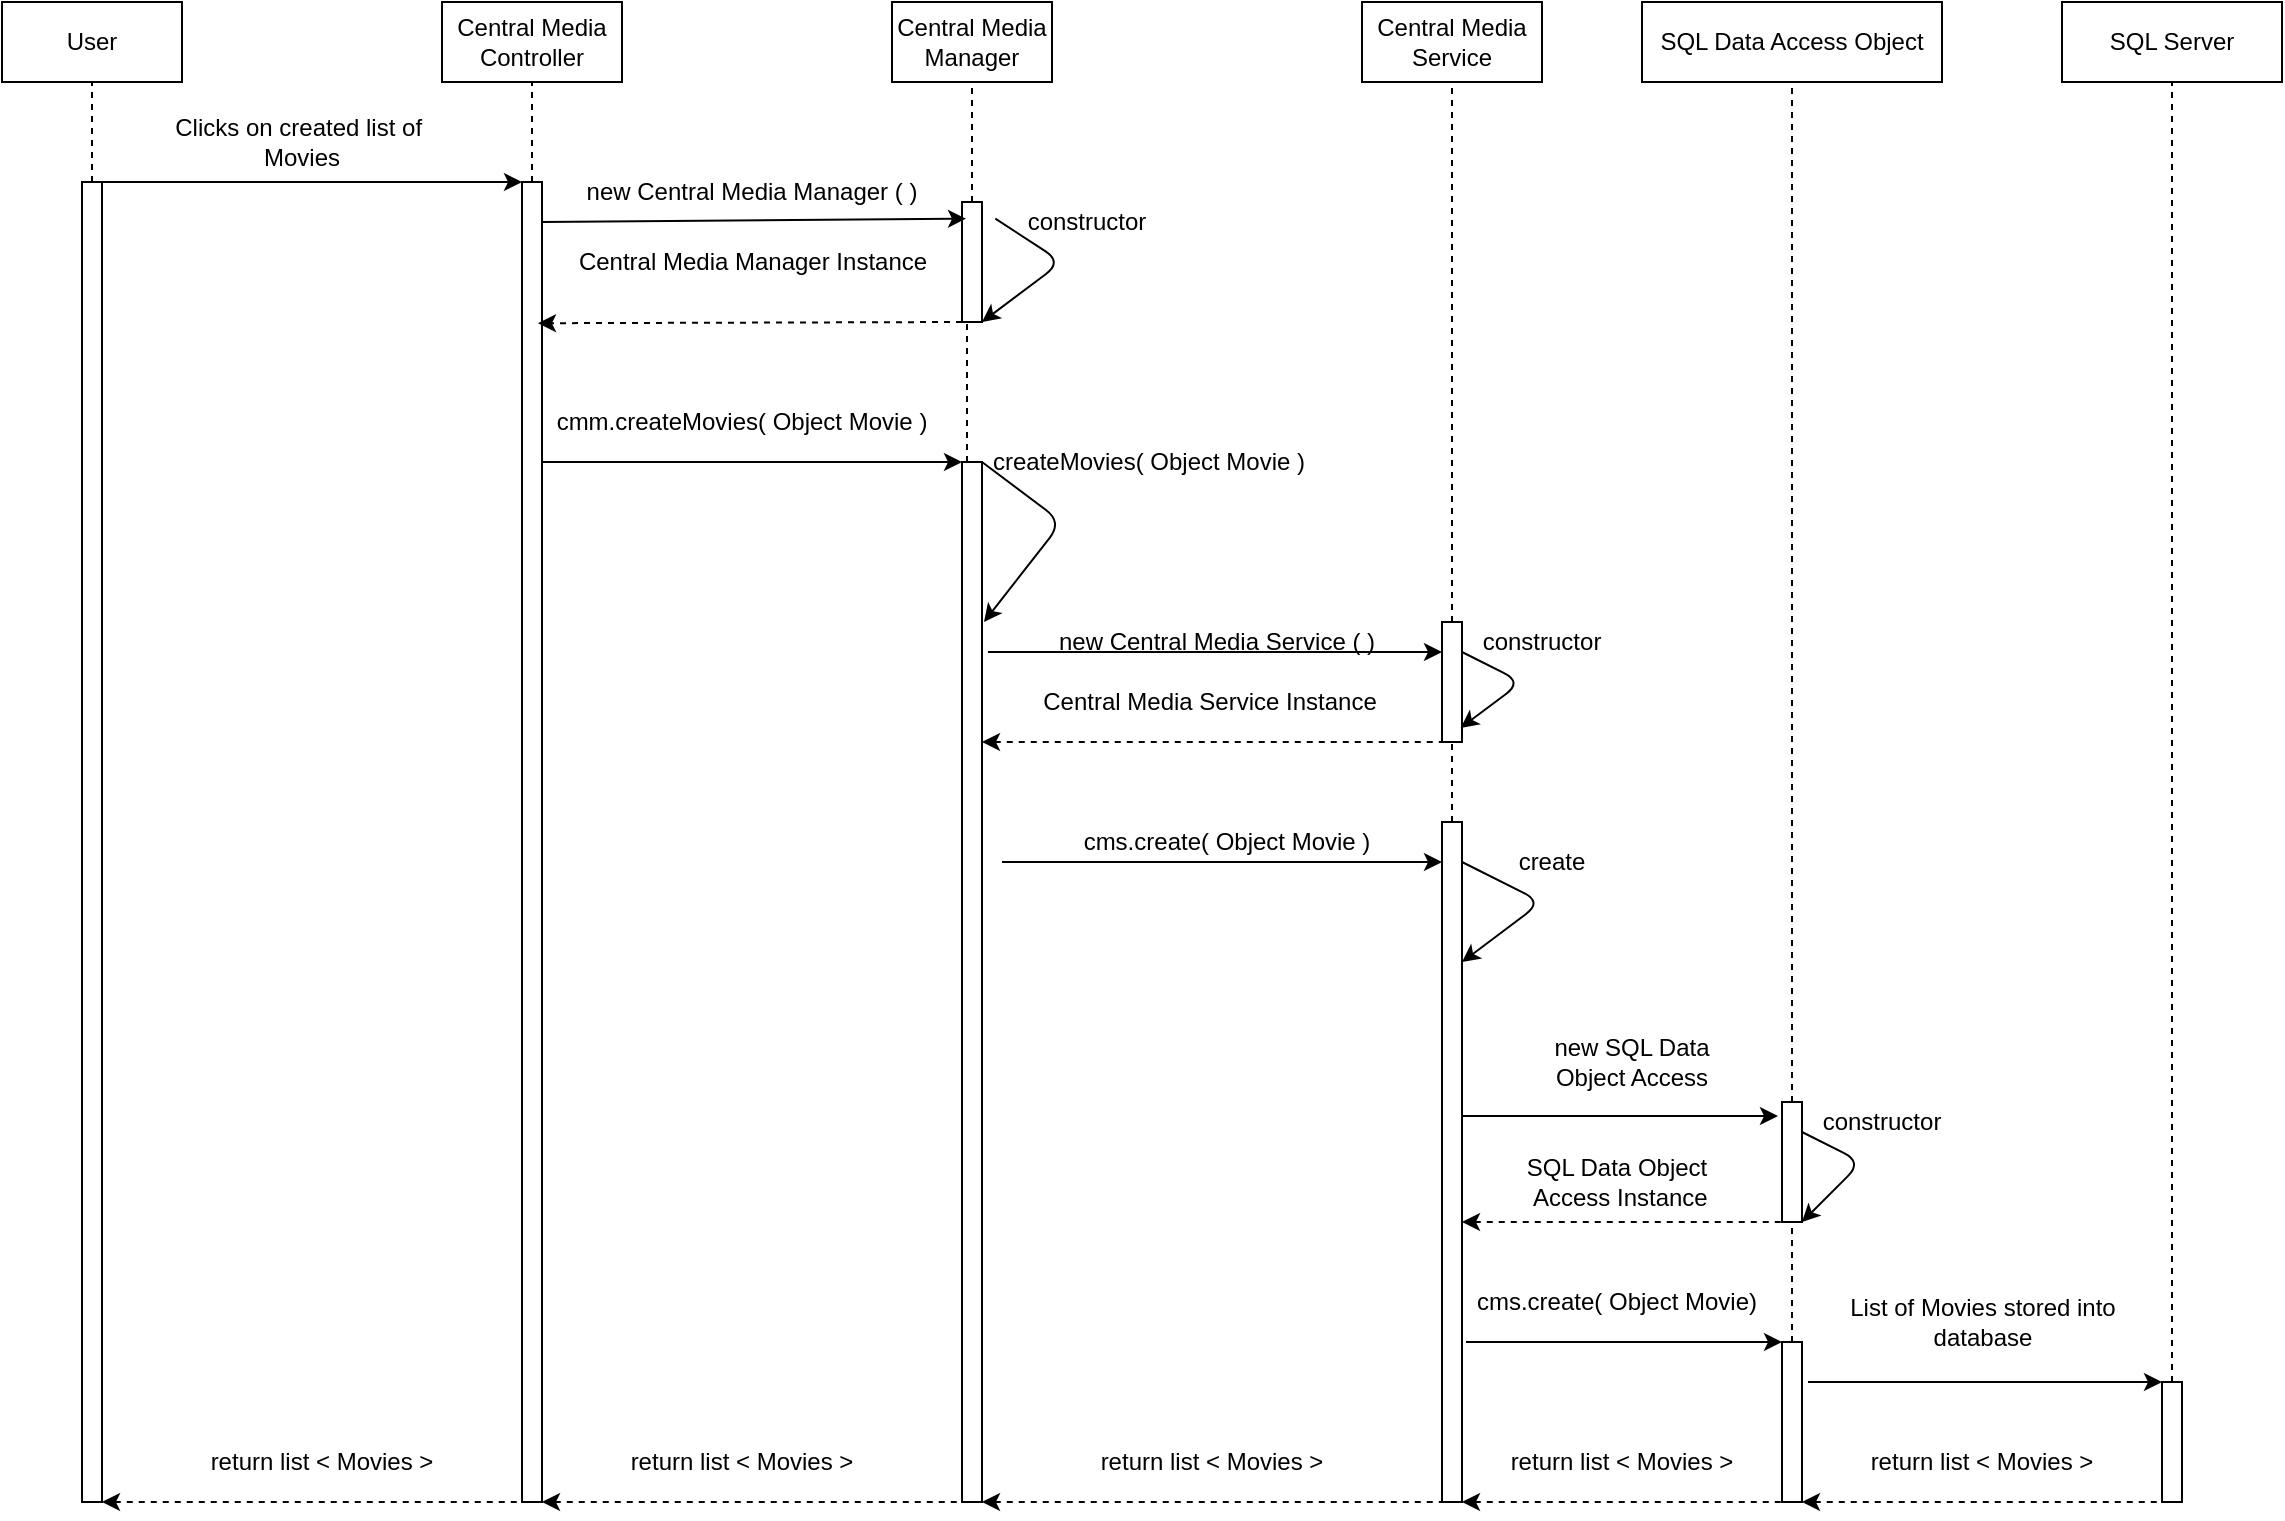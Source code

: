<mxfile version="15.8.8" type="device"><diagram id="-1ZaKWk875cclVX9TTiz" name="Page-1"><mxGraphModel dx="2287" dy="979" grid="1" gridSize="10" guides="1" tooltips="1" connect="1" arrows="1" fold="1" page="1" pageScale="1" pageWidth="850" pageHeight="1100" math="0" shadow="0"><root><mxCell id="0"/><mxCell id="1" parent="0"/><mxCell id="DrBKlxkKBYY-602voO_Q-16" value="Central Media&lt;br&gt;Controller" style="rounded=0;whiteSpace=wrap;html=1;" parent="1" vertex="1"><mxGeometry x="60" y="50" width="90" height="40" as="geometry"/></mxCell><mxCell id="DrBKlxkKBYY-602voO_Q-18" value="" style="rounded=0;whiteSpace=wrap;html=1;" parent="1" vertex="1"><mxGeometry x="100" y="140" width="10" height="660" as="geometry"/></mxCell><mxCell id="DrBKlxkKBYY-602voO_Q-20" value="" style="endArrow=classic;html=1;entryX=0;entryY=0;entryDx=0;entryDy=0;exitX=1;exitY=0;exitDx=0;exitDy=0;" parent="1" target="DrBKlxkKBYY-602voO_Q-18" edge="1" source="goBPaEHw2mUOWOZFY7Rc-4"><mxGeometry width="50" height="50" relative="1" as="geometry"><mxPoint x="-40" y="140" as="sourcePoint"/><mxPoint x="70" y="120" as="targetPoint"/></mxGeometry></mxCell><mxCell id="DrBKlxkKBYY-602voO_Q-21" value="Clicks on created list of&amp;nbsp; &lt;br&gt;Movies" style="text;html=1;strokeColor=none;fillColor=none;align=center;verticalAlign=middle;whiteSpace=wrap;rounded=0;" parent="1" vertex="1"><mxGeometry x="-100" y="90" width="180" height="60" as="geometry"/></mxCell><mxCell id="DrBKlxkKBYY-602voO_Q-22" value="" style="endArrow=none;dashed=1;html=1;entryX=0.5;entryY=1;entryDx=0;entryDy=0;" parent="1" target="DrBKlxkKBYY-602voO_Q-16" edge="1"><mxGeometry width="50" height="50" relative="1" as="geometry"><mxPoint x="105" y="140" as="sourcePoint"/><mxPoint x="150" y="90" as="targetPoint"/></mxGeometry></mxCell><mxCell id="DrBKlxkKBYY-602voO_Q-23" value="Central Media&lt;br&gt;Manager" style="rounded=0;whiteSpace=wrap;html=1;" parent="1" vertex="1"><mxGeometry x="285" y="50" width="80" height="40" as="geometry"/></mxCell><mxCell id="DrBKlxkKBYY-602voO_Q-24" value="" style="rounded=0;whiteSpace=wrap;html=1;" parent="1" vertex="1"><mxGeometry x="210" y="120" height="60" as="geometry"/></mxCell><mxCell id="DrBKlxkKBYY-602voO_Q-25" value="" style="rounded=0;whiteSpace=wrap;html=1;" parent="1" vertex="1"><mxGeometry x="320" y="150" width="10" height="60" as="geometry"/></mxCell><mxCell id="DrBKlxkKBYY-602voO_Q-45" value="" style="endArrow=classic;html=1;entryX=0.2;entryY=0.139;entryDx=0;entryDy=0;entryPerimeter=0;" parent="1" target="DrBKlxkKBYY-602voO_Q-25" edge="1"><mxGeometry width="50" height="50" relative="1" as="geometry"><mxPoint x="110" y="160" as="sourcePoint"/><mxPoint x="240" y="160" as="targetPoint"/></mxGeometry></mxCell><mxCell id="DrBKlxkKBYY-602voO_Q-46" value="new Central Media Manager ( )" style="text;html=1;strokeColor=none;fillColor=none;align=center;verticalAlign=middle;whiteSpace=wrap;rounded=0;" parent="1" vertex="1"><mxGeometry x="120" y="130" width="190" height="30" as="geometry"/></mxCell><mxCell id="DrBKlxkKBYY-602voO_Q-47" value="" style="endArrow=none;dashed=1;html=1;entryX=0.5;entryY=1;entryDx=0;entryDy=0;" parent="1" target="DrBKlxkKBYY-602voO_Q-23" edge="1"><mxGeometry width="50" height="50" relative="1" as="geometry"><mxPoint x="325" y="150" as="sourcePoint"/><mxPoint x="370" y="120" as="targetPoint"/></mxGeometry></mxCell><mxCell id="DrBKlxkKBYY-602voO_Q-48" value="" style="endArrow=classic;html=1;exitX=1.667;exitY=0.139;exitDx=0;exitDy=0;exitPerimeter=0;entryX=1;entryY=1;entryDx=0;entryDy=0;" parent="1" source="DrBKlxkKBYY-602voO_Q-25" target="DrBKlxkKBYY-602voO_Q-25" edge="1"><mxGeometry width="50" height="50" relative="1" as="geometry"><mxPoint x="370" y="200" as="sourcePoint"/><mxPoint x="410" y="190" as="targetPoint"/><Array as="points"><mxPoint x="370" y="180"/></Array></mxGeometry></mxCell><mxCell id="DrBKlxkKBYY-602voO_Q-49" value="constructor" style="text;html=1;strokeColor=none;fillColor=none;align=center;verticalAlign=middle;whiteSpace=wrap;rounded=0;" parent="1" vertex="1"><mxGeometry x="350" y="150" width="65" height="20" as="geometry"/></mxCell><mxCell id="DrBKlxkKBYY-602voO_Q-51" value="" style="endArrow=classic;html=1;exitX=0;exitY=1;exitDx=0;exitDy=0;dashed=1;startArrow=none;startFill=0;endFill=1;entryX=0.8;entryY=0.107;entryDx=0;entryDy=0;entryPerimeter=0;" parent="1" source="DrBKlxkKBYY-602voO_Q-25" target="DrBKlxkKBYY-602voO_Q-18" edge="1"><mxGeometry width="50" height="50" relative="1" as="geometry"><mxPoint x="190" y="250" as="sourcePoint"/><mxPoint x="120" y="208" as="targetPoint"/></mxGeometry></mxCell><mxCell id="DrBKlxkKBYY-602voO_Q-52" value="Central Media Manager Instance" style="text;html=1;strokeColor=none;fillColor=none;align=center;verticalAlign=middle;whiteSpace=wrap;rounded=0;" parent="1" vertex="1"><mxGeometry x="117.5" y="170" width="195" height="20" as="geometry"/></mxCell><mxCell id="DrBKlxkKBYY-602voO_Q-53" value="" style="endArrow=none;dashed=1;html=1;entryX=0.25;entryY=1;entryDx=0;entryDy=0;exitX=0.25;exitY=0;exitDx=0;exitDy=0;" parent="1" source="DrBKlxkKBYY-602voO_Q-55" target="DrBKlxkKBYY-602voO_Q-25" edge="1"><mxGeometry width="50" height="50" relative="1" as="geometry"><mxPoint x="323" y="260" as="sourcePoint"/><mxPoint x="350" y="270" as="targetPoint"/></mxGeometry></mxCell><mxCell id="DrBKlxkKBYY-602voO_Q-55" value="" style="rounded=0;whiteSpace=wrap;html=1;" parent="1" vertex="1"><mxGeometry x="320" y="280" width="10" height="520" as="geometry"/></mxCell><mxCell id="DrBKlxkKBYY-602voO_Q-56" value="" style="endArrow=classic;html=1;entryX=0;entryY=0;entryDx=0;entryDy=0;" parent="1" target="DrBKlxkKBYY-602voO_Q-55" edge="1"><mxGeometry width="50" height="50" relative="1" as="geometry"><mxPoint x="110" y="280" as="sourcePoint"/><mxPoint x="300" y="280" as="targetPoint"/></mxGeometry></mxCell><mxCell id="DrBKlxkKBYY-602voO_Q-58" value="cmm.createMovies( Object Movie )" style="text;html=1;strokeColor=none;fillColor=none;align=center;verticalAlign=middle;whiteSpace=wrap;rounded=0;" parent="1" vertex="1"><mxGeometry x="115" y="250" width="190" height="20" as="geometry"/></mxCell><mxCell id="DrBKlxkKBYY-602voO_Q-59" value="" style="endArrow=classic;html=1;" parent="1" edge="1"><mxGeometry width="50" height="50" relative="1" as="geometry"><mxPoint x="330" y="280" as="sourcePoint"/><mxPoint x="331" y="360" as="targetPoint"/><Array as="points"><mxPoint x="370" y="310"/></Array></mxGeometry></mxCell><mxCell id="DrBKlxkKBYY-602voO_Q-60" value="createMovies( Object Movie )" style="text;html=1;strokeColor=none;fillColor=none;align=center;verticalAlign=middle;whiteSpace=wrap;rounded=0;" parent="1" vertex="1"><mxGeometry x="330" y="270" width="167" height="20" as="geometry"/></mxCell><mxCell id="DrBKlxkKBYY-602voO_Q-61" value="Central Media Service" style="rounded=0;whiteSpace=wrap;html=1;" parent="1" vertex="1"><mxGeometry x="520" y="50" width="90" height="40" as="geometry"/></mxCell><mxCell id="DrBKlxkKBYY-602voO_Q-62" value="" style="endArrow=none;dashed=1;html=1;entryX=0.5;entryY=1;entryDx=0;entryDy=0;" parent="1" target="DrBKlxkKBYY-602voO_Q-61" edge="1"><mxGeometry width="50" height="50" relative="1" as="geometry"><mxPoint x="565" y="360" as="sourcePoint"/><mxPoint x="600" y="130" as="targetPoint"/></mxGeometry></mxCell><mxCell id="DrBKlxkKBYY-602voO_Q-63" value="" style="endArrow=classic;html=1;entryX=0;entryY=0.25;entryDx=0;entryDy=0;" parent="1" target="DrBKlxkKBYY-602voO_Q-64" edge="1"><mxGeometry width="50" height="50" relative="1" as="geometry"><mxPoint x="333" y="375" as="sourcePoint"/><mxPoint x="530" y="378" as="targetPoint"/></mxGeometry></mxCell><mxCell id="DrBKlxkKBYY-602voO_Q-64" value="" style="rounded=0;whiteSpace=wrap;html=1;" parent="1" vertex="1"><mxGeometry x="560" y="360" width="10" height="60" as="geometry"/></mxCell><mxCell id="DrBKlxkKBYY-602voO_Q-65" value="new Central Media Service ( )" style="text;html=1;strokeColor=none;fillColor=none;align=center;verticalAlign=middle;whiteSpace=wrap;rounded=0;" parent="1" vertex="1"><mxGeometry x="350" y="360" width="195" height="20" as="geometry"/></mxCell><mxCell id="DrBKlxkKBYY-602voO_Q-68" value="" style="endArrow=classic;html=1;exitX=1;exitY=0.25;exitDx=0;exitDy=0;entryX=0.933;entryY=0.883;entryDx=0;entryDy=0;entryPerimeter=0;" parent="1" source="DrBKlxkKBYY-602voO_Q-64" target="DrBKlxkKBYY-602voO_Q-64" edge="1"><mxGeometry width="50" height="50" relative="1" as="geometry"><mxPoint x="620" y="370" as="sourcePoint"/><mxPoint x="630" y="400" as="targetPoint"/><Array as="points"><mxPoint x="600" y="390"/></Array></mxGeometry></mxCell><mxCell id="DrBKlxkKBYY-602voO_Q-69" value="constructor" style="text;html=1;strokeColor=none;fillColor=none;align=center;verticalAlign=middle;whiteSpace=wrap;rounded=0;" parent="1" vertex="1"><mxGeometry x="580" y="360" width="60" height="20" as="geometry"/></mxCell><mxCell id="DrBKlxkKBYY-602voO_Q-70" value="" style="endArrow=none;dashed=1;html=1;endFill=0;startArrow=classic;startFill=1;" parent="1" edge="1"><mxGeometry width="50" height="50" relative="1" as="geometry"><mxPoint x="330" y="420" as="sourcePoint"/><mxPoint x="560" y="420" as="targetPoint"/></mxGeometry></mxCell><mxCell id="DrBKlxkKBYY-602voO_Q-71" value="Central Media Service Instance" style="text;html=1;strokeColor=none;fillColor=none;align=center;verticalAlign=middle;whiteSpace=wrap;rounded=0;" parent="1" vertex="1"><mxGeometry x="343" y="390" width="202" height="20" as="geometry"/></mxCell><mxCell id="DrBKlxkKBYY-602voO_Q-72" value="" style="endArrow=none;dashed=1;html=1;entryX=0.5;entryY=1;entryDx=0;entryDy=0;" parent="1" target="DrBKlxkKBYY-602voO_Q-64" edge="1"><mxGeometry width="50" height="50" relative="1" as="geometry"><mxPoint x="565" y="460" as="sourcePoint"/><mxPoint x="610" y="460" as="targetPoint"/></mxGeometry></mxCell><mxCell id="DrBKlxkKBYY-602voO_Q-73" value="" style="rounded=0;whiteSpace=wrap;html=1;" parent="1" vertex="1"><mxGeometry x="560" y="460" width="10" height="340" as="geometry"/></mxCell><mxCell id="DrBKlxkKBYY-602voO_Q-74" value="" style="endArrow=classic;html=1;" parent="1" edge="1"><mxGeometry width="50" height="50" relative="1" as="geometry"><mxPoint x="340" y="480" as="sourcePoint"/><mxPoint x="560" y="480" as="targetPoint"/></mxGeometry></mxCell><mxCell id="DrBKlxkKBYY-602voO_Q-75" value="cms.create( Object Movie )" style="text;html=1;strokeColor=none;fillColor=none;align=center;verticalAlign=middle;whiteSpace=wrap;rounded=0;" parent="1" vertex="1"><mxGeometry x="375" y="460" width="155" height="20" as="geometry"/></mxCell><mxCell id="DrBKlxkKBYY-602voO_Q-76" value="" style="endArrow=classic;html=1;entryX=1;entryY=0.206;entryDx=0;entryDy=0;entryPerimeter=0;" parent="1" target="DrBKlxkKBYY-602voO_Q-73" edge="1"><mxGeometry width="50" height="50" relative="1" as="geometry"><mxPoint x="570" y="480" as="sourcePoint"/><mxPoint x="580" y="530" as="targetPoint"/><Array as="points"><mxPoint x="610" y="500"/></Array></mxGeometry></mxCell><mxCell id="DrBKlxkKBYY-602voO_Q-77" value="create" style="text;html=1;strokeColor=none;fillColor=none;align=center;verticalAlign=middle;whiteSpace=wrap;rounded=0;" parent="1" vertex="1"><mxGeometry x="590" y="470" width="50" height="20" as="geometry"/></mxCell><mxCell id="DrBKlxkKBYY-602voO_Q-79" value="SQL Data Access Object" style="rounded=0;whiteSpace=wrap;html=1;" parent="1" vertex="1"><mxGeometry x="660" y="50" width="150" height="40" as="geometry"/></mxCell><mxCell id="DrBKlxkKBYY-602voO_Q-80" value="" style="endArrow=none;dashed=1;html=1;entryX=0.5;entryY=1;entryDx=0;entryDy=0;" parent="1" target="DrBKlxkKBYY-602voO_Q-79" edge="1"><mxGeometry width="50" height="50" relative="1" as="geometry"><mxPoint x="735" y="600" as="sourcePoint"/><mxPoint x="760" y="140" as="targetPoint"/></mxGeometry></mxCell><mxCell id="DrBKlxkKBYY-602voO_Q-81" value="" style="rounded=0;whiteSpace=wrap;html=1;" parent="1" vertex="1"><mxGeometry x="730" y="600" width="10" height="60" as="geometry"/></mxCell><mxCell id="DrBKlxkKBYY-602voO_Q-82" value="" style="endArrow=classic;html=1;" parent="1" edge="1"><mxGeometry width="50" height="50" relative="1" as="geometry"><mxPoint x="570" y="607" as="sourcePoint"/><mxPoint x="728" y="607" as="targetPoint"/></mxGeometry></mxCell><mxCell id="DrBKlxkKBYY-602voO_Q-83" value="new SQL Data &lt;br&gt;Object Access" style="text;html=1;strokeColor=none;fillColor=none;align=center;verticalAlign=middle;whiteSpace=wrap;rounded=0;" parent="1" vertex="1"><mxGeometry x="570" y="570" width="170" height="20" as="geometry"/></mxCell><mxCell id="DrBKlxkKBYY-602voO_Q-84" value="" style="endArrow=classic;html=1;exitX=1;exitY=0.25;exitDx=0;exitDy=0;entryX=1;entryY=1;entryDx=0;entryDy=0;" parent="1" source="DrBKlxkKBYY-602voO_Q-81" target="DrBKlxkKBYY-602voO_Q-81" edge="1"><mxGeometry width="50" height="50" relative="1" as="geometry"><mxPoint x="770" y="620" as="sourcePoint"/><mxPoint x="800" y="650" as="targetPoint"/><Array as="points"><mxPoint x="770" y="630"/></Array></mxGeometry></mxCell><mxCell id="DrBKlxkKBYY-602voO_Q-85" value="constructor" style="text;html=1;strokeColor=none;fillColor=none;align=center;verticalAlign=middle;whiteSpace=wrap;rounded=0;" parent="1" vertex="1"><mxGeometry x="750" y="600" width="60" height="20" as="geometry"/></mxCell><mxCell id="DrBKlxkKBYY-602voO_Q-86" value="" style="endArrow=none;dashed=1;html=1;endFill=0;startArrow=classic;startFill=1;" parent="1" edge="1"><mxGeometry width="50" height="50" relative="1" as="geometry"><mxPoint x="570" y="660" as="sourcePoint"/><mxPoint x="730" y="660" as="targetPoint"/></mxGeometry></mxCell><mxCell id="DrBKlxkKBYY-602voO_Q-87" value="SQL Data Object&lt;br&gt;&amp;nbsp;Access Instance" style="text;html=1;strokeColor=none;fillColor=none;align=center;verticalAlign=middle;whiteSpace=wrap;rounded=0;" parent="1" vertex="1"><mxGeometry x="550" y="630" width="195" height="20" as="geometry"/></mxCell><mxCell id="DrBKlxkKBYY-602voO_Q-88" value="" style="endArrow=none;dashed=1;html=1;entryX=0.5;entryY=1;entryDx=0;entryDy=0;" parent="1" target="DrBKlxkKBYY-602voO_Q-81" edge="1"><mxGeometry width="50" height="50" relative="1" as="geometry"><mxPoint x="735" y="720" as="sourcePoint"/><mxPoint x="760" y="710" as="targetPoint"/></mxGeometry></mxCell><mxCell id="DrBKlxkKBYY-602voO_Q-89" value="" style="rounded=0;whiteSpace=wrap;html=1;" parent="1" vertex="1"><mxGeometry x="730" y="720" width="10" height="80" as="geometry"/></mxCell><mxCell id="DrBKlxkKBYY-602voO_Q-90" value="" style="endArrow=classic;html=1;entryX=0;entryY=0;entryDx=0;entryDy=0;" parent="1" target="DrBKlxkKBYY-602voO_Q-89" edge="1"><mxGeometry width="50" height="50" relative="1" as="geometry"><mxPoint x="572" y="720" as="sourcePoint"/><mxPoint x="670" y="690" as="targetPoint"/></mxGeometry></mxCell><mxCell id="DrBKlxkKBYY-602voO_Q-91" value="cms.create( Object Movie)" style="text;html=1;strokeColor=none;fillColor=none;align=center;verticalAlign=middle;whiteSpace=wrap;rounded=0;" parent="1" vertex="1"><mxGeometry x="570" y="690" width="155" height="20" as="geometry"/></mxCell><mxCell id="DrBKlxkKBYY-602voO_Q-92" value="SQL Server" style="rounded=0;whiteSpace=wrap;html=1;" parent="1" vertex="1"><mxGeometry x="870" y="50" width="110" height="40" as="geometry"/></mxCell><mxCell id="DrBKlxkKBYY-602voO_Q-93" value="" style="endArrow=none;dashed=1;html=1;entryX=0.5;entryY=1;entryDx=0;entryDy=0;exitX=0.5;exitY=0;exitDx=0;exitDy=0;" parent="1" source="DrBKlxkKBYY-602voO_Q-95" target="DrBKlxkKBYY-602voO_Q-92" edge="1"><mxGeometry width="50" height="50" relative="1" as="geometry"><mxPoint x="925" y="720" as="sourcePoint"/><mxPoint x="980" y="290" as="targetPoint"/></mxGeometry></mxCell><mxCell id="DrBKlxkKBYY-602voO_Q-95" value="" style="rounded=0;whiteSpace=wrap;html=1;" parent="1" vertex="1"><mxGeometry x="920" y="740" width="10" height="60" as="geometry"/></mxCell><mxCell id="DrBKlxkKBYY-602voO_Q-99" value="" style="endArrow=classic;html=1;entryX=0;entryY=0;entryDx=0;entryDy=0;" parent="1" target="DrBKlxkKBYY-602voO_Q-95" edge="1"><mxGeometry width="50" height="50" relative="1" as="geometry"><mxPoint x="743" y="740" as="sourcePoint"/><mxPoint x="810" y="730" as="targetPoint"/></mxGeometry></mxCell><mxCell id="DrBKlxkKBYY-602voO_Q-100" value="List of Movies stored into database" style="text;html=1;strokeColor=none;fillColor=none;align=center;verticalAlign=middle;whiteSpace=wrap;rounded=0;" parent="1" vertex="1"><mxGeometry x="747.5" y="680" width="165" height="60" as="geometry"/></mxCell><mxCell id="DrBKlxkKBYY-602voO_Q-104" value="" style="endArrow=none;dashed=1;html=1;entryX=0;entryY=1;entryDx=0;entryDy=0;exitX=1;exitY=1;exitDx=0;exitDy=0;startArrow=classic;startFill=1;" parent="1" source="DrBKlxkKBYY-602voO_Q-89" target="DrBKlxkKBYY-602voO_Q-95" edge="1"><mxGeometry width="50" height="50" relative="1" as="geometry"><mxPoint x="790" y="810" as="sourcePoint"/><mxPoint x="840" y="760" as="targetPoint"/></mxGeometry></mxCell><mxCell id="DrBKlxkKBYY-602voO_Q-105" value="return list &amp;lt; Movies &amp;gt;" style="text;html=1;strokeColor=none;fillColor=none;align=center;verticalAlign=middle;whiteSpace=wrap;rounded=0;" parent="1" vertex="1"><mxGeometry x="760" y="770" width="140" height="20" as="geometry"/></mxCell><mxCell id="DrBKlxkKBYY-602voO_Q-107" value="" style="endArrow=none;dashed=1;html=1;exitX=1;exitY=1;exitDx=0;exitDy=0;startArrow=classic;startFill=1;" parent="1" source="DrBKlxkKBYY-602voO_Q-73" edge="1"><mxGeometry width="50" height="50" relative="1" as="geometry"><mxPoint x="630" y="810" as="sourcePoint"/><mxPoint x="730" y="800" as="targetPoint"/></mxGeometry></mxCell><mxCell id="DrBKlxkKBYY-602voO_Q-108" value="return list &amp;lt; Movies &amp;gt;" style="text;html=1;strokeColor=none;fillColor=none;align=center;verticalAlign=middle;whiteSpace=wrap;rounded=0;" parent="1" vertex="1"><mxGeometry x="580" y="770" width="140" height="20" as="geometry"/></mxCell><mxCell id="DrBKlxkKBYY-602voO_Q-109" value="" style="endArrow=none;dashed=1;html=1;exitX=1;exitY=1;exitDx=0;exitDy=0;startArrow=classic;startFill=1;" parent="1" source="DrBKlxkKBYY-602voO_Q-55" edge="1"><mxGeometry width="50" height="50" relative="1" as="geometry"><mxPoint x="390" y="810" as="sourcePoint"/><mxPoint x="560" y="800" as="targetPoint"/></mxGeometry></mxCell><mxCell id="DrBKlxkKBYY-602voO_Q-110" value="return list &amp;lt; Movies &amp;gt;" style="text;html=1;strokeColor=none;fillColor=none;align=center;verticalAlign=middle;whiteSpace=wrap;rounded=0;" parent="1" vertex="1"><mxGeometry x="375" y="770" width="140" height="20" as="geometry"/></mxCell><mxCell id="DrBKlxkKBYY-602voO_Q-112" value="" style="endArrow=none;dashed=1;html=1;entryX=0;entryY=1;entryDx=0;entryDy=0;exitX=1;exitY=1;exitDx=0;exitDy=0;startArrow=classic;startFill=1;" parent="1" source="DrBKlxkKBYY-602voO_Q-18" target="DrBKlxkKBYY-602voO_Q-55" edge="1"><mxGeometry width="50" height="50" relative="1" as="geometry"><mxPoint x="180" y="840" as="sourcePoint"/><mxPoint x="230" y="790" as="targetPoint"/></mxGeometry></mxCell><mxCell id="DrBKlxkKBYY-602voO_Q-113" value="return list &amp;lt; Movies &amp;gt;" style="text;html=1;strokeColor=none;fillColor=none;align=center;verticalAlign=middle;whiteSpace=wrap;rounded=0;" parent="1" vertex="1"><mxGeometry x="140" y="770" width="140" height="20" as="geometry"/></mxCell><mxCell id="DrBKlxkKBYY-602voO_Q-114" value="" style="endArrow=none;dashed=1;html=1;entryX=0;entryY=1;entryDx=0;entryDy=0;startArrow=classic;startFill=1;exitX=1;exitY=1;exitDx=0;exitDy=0;" parent="1" target="DrBKlxkKBYY-602voO_Q-18" edge="1" source="goBPaEHw2mUOWOZFY7Rc-4"><mxGeometry width="50" height="50" relative="1" as="geometry"><mxPoint x="-40" y="800" as="sourcePoint"/><mxPoint x="60" y="770" as="targetPoint"/></mxGeometry></mxCell><mxCell id="DrBKlxkKBYY-602voO_Q-115" value="return list &amp;lt; Movies &amp;gt;" style="text;html=1;strokeColor=none;fillColor=none;align=center;verticalAlign=middle;whiteSpace=wrap;rounded=0;" parent="1" vertex="1"><mxGeometry x="-70" y="770" width="140" height="20" as="geometry"/></mxCell><mxCell id="goBPaEHw2mUOWOZFY7Rc-2" value="User" style="rounded=0;whiteSpace=wrap;html=1;" vertex="1" parent="1"><mxGeometry x="-160" y="50" width="90" height="40" as="geometry"/></mxCell><mxCell id="goBPaEHw2mUOWOZFY7Rc-3" value="" style="endArrow=none;dashed=1;html=1;rounded=0;entryX=0.5;entryY=1;entryDx=0;entryDy=0;" edge="1" parent="1" target="goBPaEHw2mUOWOZFY7Rc-2"><mxGeometry width="50" height="50" relative="1" as="geometry"><mxPoint x="-115" y="140" as="sourcePoint"/><mxPoint x="-40" y="140" as="targetPoint"/></mxGeometry></mxCell><mxCell id="goBPaEHw2mUOWOZFY7Rc-4" value="" style="rounded=0;whiteSpace=wrap;html=1;" vertex="1" parent="1"><mxGeometry x="-120" y="140" width="10" height="660" as="geometry"/></mxCell></root></mxGraphModel></diagram></mxfile>